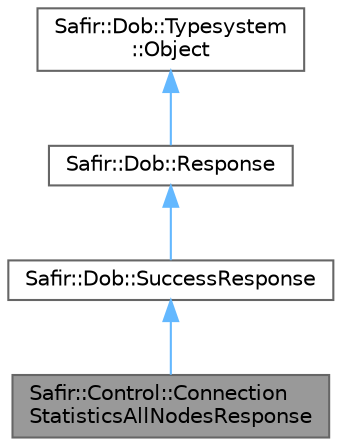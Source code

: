 digraph "Safir::Control::ConnectionStatisticsAllNodesResponse"
{
 // LATEX_PDF_SIZE
  bgcolor="transparent";
  edge [fontname=Helvetica,fontsize=10,labelfontname=Helvetica,labelfontsize=10];
  node [fontname=Helvetica,fontsize=10,shape=box,height=0.2,width=0.4];
  Node1 [label="Safir::Control::Connection\lStatisticsAllNodesResponse",height=0.2,width=0.4,color="gray40", fillcolor="grey60", style="filled", fontcolor="black",tooltip="Response to a Safir.Control.GetConnectionStatisticsAllNodes service request."];
  Node2 -> Node1 [dir="back",color="steelblue1",style="solid"];
  Node2 [label="Safir::Dob::SuccessResponse",height=0.2,width=0.4,color="gray40", fillcolor="white", style="filled",URL="$a01939.html",tooltip="The baseclass for all success responses."];
  Node3 -> Node2 [dir="back",color="steelblue1",style="solid"];
  Node3 [label="Safir::Dob::Response",height=0.2,width=0.4,color="gray40", fillcolor="white", style="filled",URL="$a01919.html",tooltip="The baseclass for all responses."];
  Node4 -> Node3 [dir="back",color="steelblue1",style="solid"];
  Node4 [label="Safir::Dob::Typesystem\l::Object",height=0.2,width=0.4,color="gray40", fillcolor="white", style="filled",URL="$a01499.html",tooltip="The base class for all DOB objects."];
}
